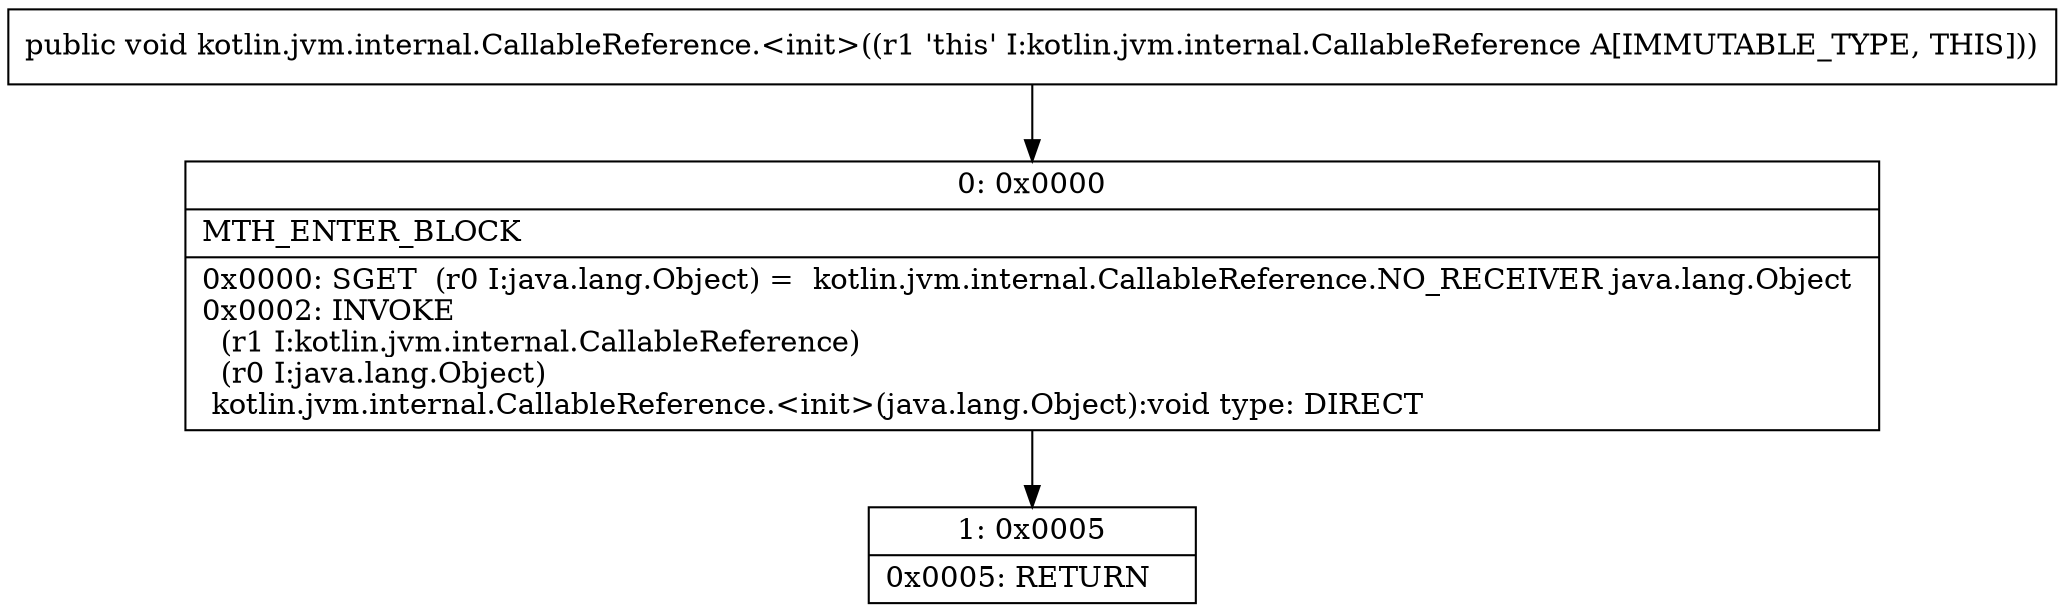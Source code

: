 digraph "CFG forkotlin.jvm.internal.CallableReference.\<init\>()V" {
Node_0 [shape=record,label="{0\:\ 0x0000|MTH_ENTER_BLOCK\l|0x0000: SGET  (r0 I:java.lang.Object) =  kotlin.jvm.internal.CallableReference.NO_RECEIVER java.lang.Object \l0x0002: INVOKE  \l  (r1 I:kotlin.jvm.internal.CallableReference)\l  (r0 I:java.lang.Object)\l kotlin.jvm.internal.CallableReference.\<init\>(java.lang.Object):void type: DIRECT \l}"];
Node_1 [shape=record,label="{1\:\ 0x0005|0x0005: RETURN   \l}"];
MethodNode[shape=record,label="{public void kotlin.jvm.internal.CallableReference.\<init\>((r1 'this' I:kotlin.jvm.internal.CallableReference A[IMMUTABLE_TYPE, THIS])) }"];
MethodNode -> Node_0;
Node_0 -> Node_1;
}

